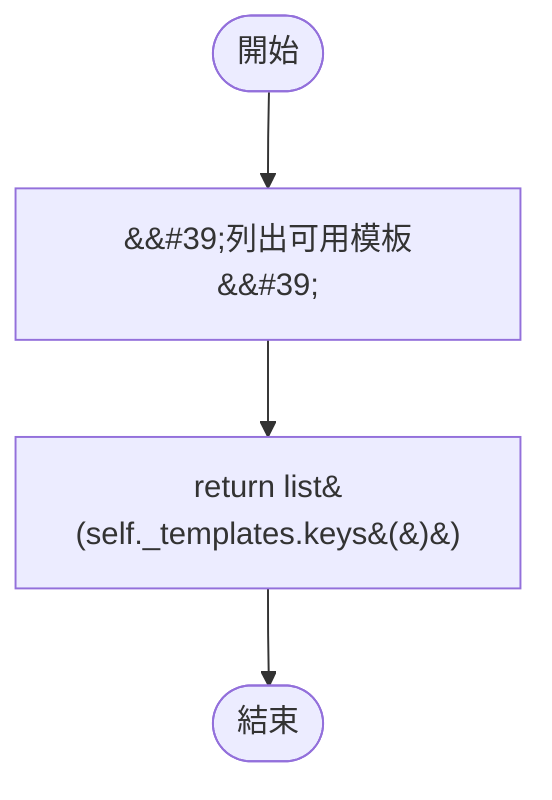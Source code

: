 flowchart TB
    n1([開始])
    n2([結束])
    n3[&amp;&#35;39;列出可用模板&amp;&#35;39;]
    n4[return list&#40;self._templates.keys&#40;&#41;&#41;]
    n1 --> n3
    n3 --> n4
    n4 --> n2